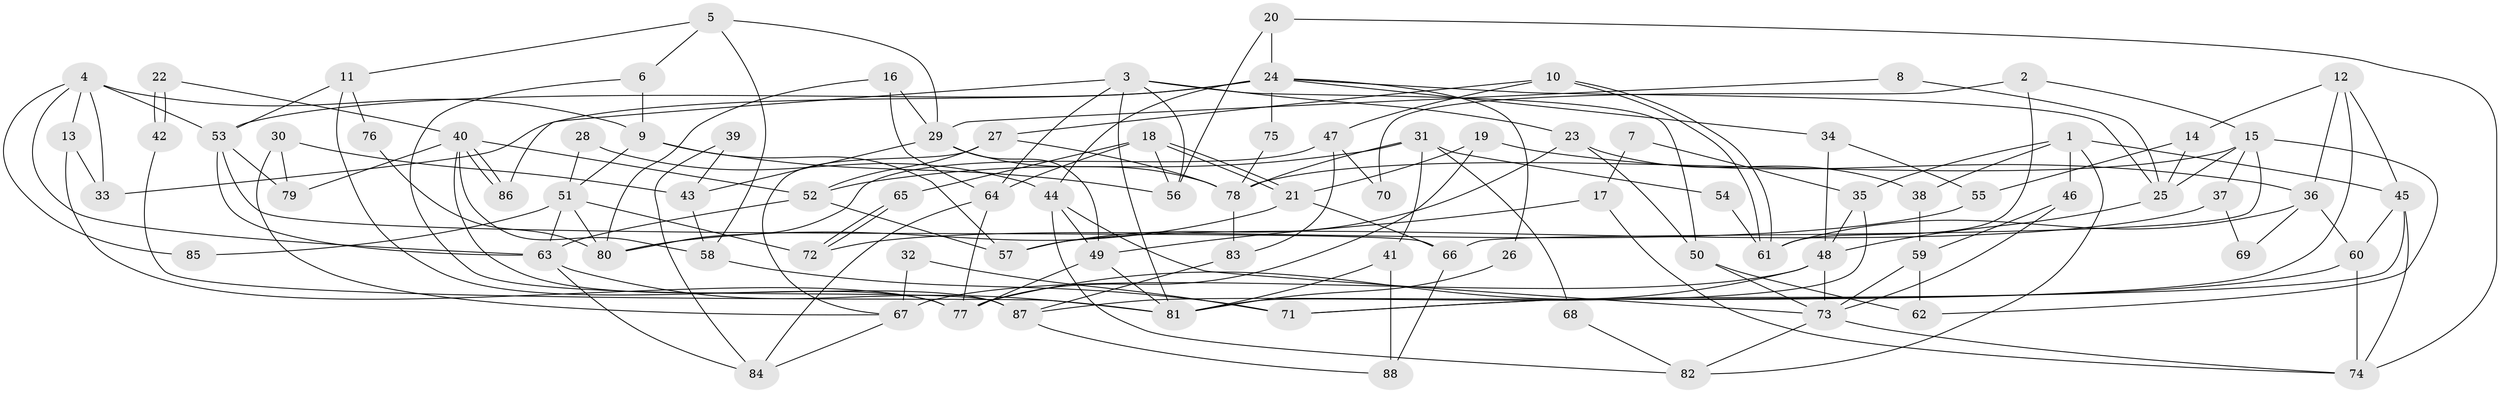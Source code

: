 // Generated by graph-tools (version 1.1) at 2025/50/03/09/25 03:50:03]
// undirected, 88 vertices, 176 edges
graph export_dot {
graph [start="1"]
  node [color=gray90,style=filled];
  1;
  2;
  3;
  4;
  5;
  6;
  7;
  8;
  9;
  10;
  11;
  12;
  13;
  14;
  15;
  16;
  17;
  18;
  19;
  20;
  21;
  22;
  23;
  24;
  25;
  26;
  27;
  28;
  29;
  30;
  31;
  32;
  33;
  34;
  35;
  36;
  37;
  38;
  39;
  40;
  41;
  42;
  43;
  44;
  45;
  46;
  47;
  48;
  49;
  50;
  51;
  52;
  53;
  54;
  55;
  56;
  57;
  58;
  59;
  60;
  61;
  62;
  63;
  64;
  65;
  66;
  67;
  68;
  69;
  70;
  71;
  72;
  73;
  74;
  75;
  76;
  77;
  78;
  79;
  80;
  81;
  82;
  83;
  84;
  85;
  86;
  87;
  88;
  1 -- 46;
  1 -- 35;
  1 -- 38;
  1 -- 45;
  1 -- 82;
  2 -- 61;
  2 -- 15;
  2 -- 70;
  3 -- 23;
  3 -- 56;
  3 -- 50;
  3 -- 64;
  3 -- 81;
  3 -- 86;
  4 -- 53;
  4 -- 13;
  4 -- 9;
  4 -- 33;
  4 -- 63;
  4 -- 85;
  5 -- 29;
  5 -- 11;
  5 -- 6;
  5 -- 58;
  6 -- 9;
  6 -- 87;
  7 -- 35;
  7 -- 17;
  8 -- 29;
  8 -- 25;
  9 -- 51;
  9 -- 56;
  9 -- 57;
  10 -- 61;
  10 -- 61;
  10 -- 27;
  10 -- 47;
  11 -- 53;
  11 -- 77;
  11 -- 76;
  12 -- 45;
  12 -- 87;
  12 -- 14;
  12 -- 36;
  13 -- 77;
  13 -- 33;
  14 -- 25;
  14 -- 55;
  15 -- 25;
  15 -- 78;
  15 -- 37;
  15 -- 62;
  15 -- 66;
  16 -- 64;
  16 -- 80;
  16 -- 29;
  17 -- 74;
  17 -- 49;
  18 -- 64;
  18 -- 21;
  18 -- 21;
  18 -- 56;
  18 -- 65;
  19 -- 36;
  19 -- 21;
  19 -- 77;
  20 -- 56;
  20 -- 74;
  20 -- 24;
  21 -- 80;
  21 -- 66;
  22 -- 42;
  22 -- 42;
  22 -- 40;
  23 -- 50;
  23 -- 57;
  23 -- 38;
  24 -- 44;
  24 -- 25;
  24 -- 26;
  24 -- 33;
  24 -- 34;
  24 -- 53;
  24 -- 75;
  25 -- 48;
  26 -- 81;
  27 -- 78;
  27 -- 67;
  27 -- 52;
  28 -- 51;
  28 -- 44;
  29 -- 49;
  29 -- 43;
  29 -- 78;
  30 -- 79;
  30 -- 43;
  30 -- 67;
  31 -- 52;
  31 -- 41;
  31 -- 54;
  31 -- 68;
  31 -- 78;
  32 -- 71;
  32 -- 67;
  34 -- 48;
  34 -- 55;
  35 -- 48;
  35 -- 81;
  36 -- 60;
  36 -- 61;
  36 -- 69;
  37 -- 57;
  37 -- 69;
  38 -- 59;
  39 -- 84;
  39 -- 43;
  40 -- 52;
  40 -- 86;
  40 -- 86;
  40 -- 58;
  40 -- 79;
  40 -- 87;
  41 -- 88;
  41 -- 81;
  42 -- 81;
  43 -- 58;
  44 -- 73;
  44 -- 49;
  44 -- 82;
  45 -- 71;
  45 -- 60;
  45 -- 74;
  46 -- 73;
  46 -- 59;
  47 -- 83;
  47 -- 70;
  47 -- 80;
  48 -- 73;
  48 -- 67;
  48 -- 77;
  49 -- 81;
  49 -- 77;
  50 -- 62;
  50 -- 73;
  51 -- 63;
  51 -- 72;
  51 -- 80;
  51 -- 85;
  52 -- 63;
  52 -- 57;
  53 -- 66;
  53 -- 63;
  53 -- 79;
  54 -- 61;
  55 -- 72;
  58 -- 71;
  59 -- 73;
  59 -- 62;
  60 -- 74;
  60 -- 71;
  63 -- 81;
  63 -- 84;
  64 -- 77;
  64 -- 84;
  65 -- 72;
  65 -- 72;
  66 -- 88;
  67 -- 84;
  68 -- 82;
  73 -- 82;
  73 -- 74;
  75 -- 78;
  76 -- 80;
  78 -- 83;
  83 -- 87;
  87 -- 88;
}
